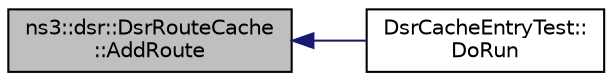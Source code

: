 digraph "ns3::dsr::DsrRouteCache::AddRoute"
{
  edge [fontname="Helvetica",fontsize="10",labelfontname="Helvetica",labelfontsize="10"];
  node [fontname="Helvetica",fontsize="10",shape=record];
  rankdir="LR";
  Node1 [label="ns3::dsr::DsrRouteCache\l::AddRoute",height=0.2,width=0.4,color="black", fillcolor="grey75", style="filled", fontcolor="black"];
  Node1 -> Node2 [dir="back",color="midnightblue",fontsize="10",style="solid"];
  Node2 [label="DsrCacheEntryTest::\lDoRun",height=0.2,width=0.4,color="black", fillcolor="white", style="filled",URL="$d1/d6a/classDsrCacheEntryTest.html#a3603ab285d1258eccd2416853b98c76f",tooltip="Implementation to actually run this TestCase. "];
}
